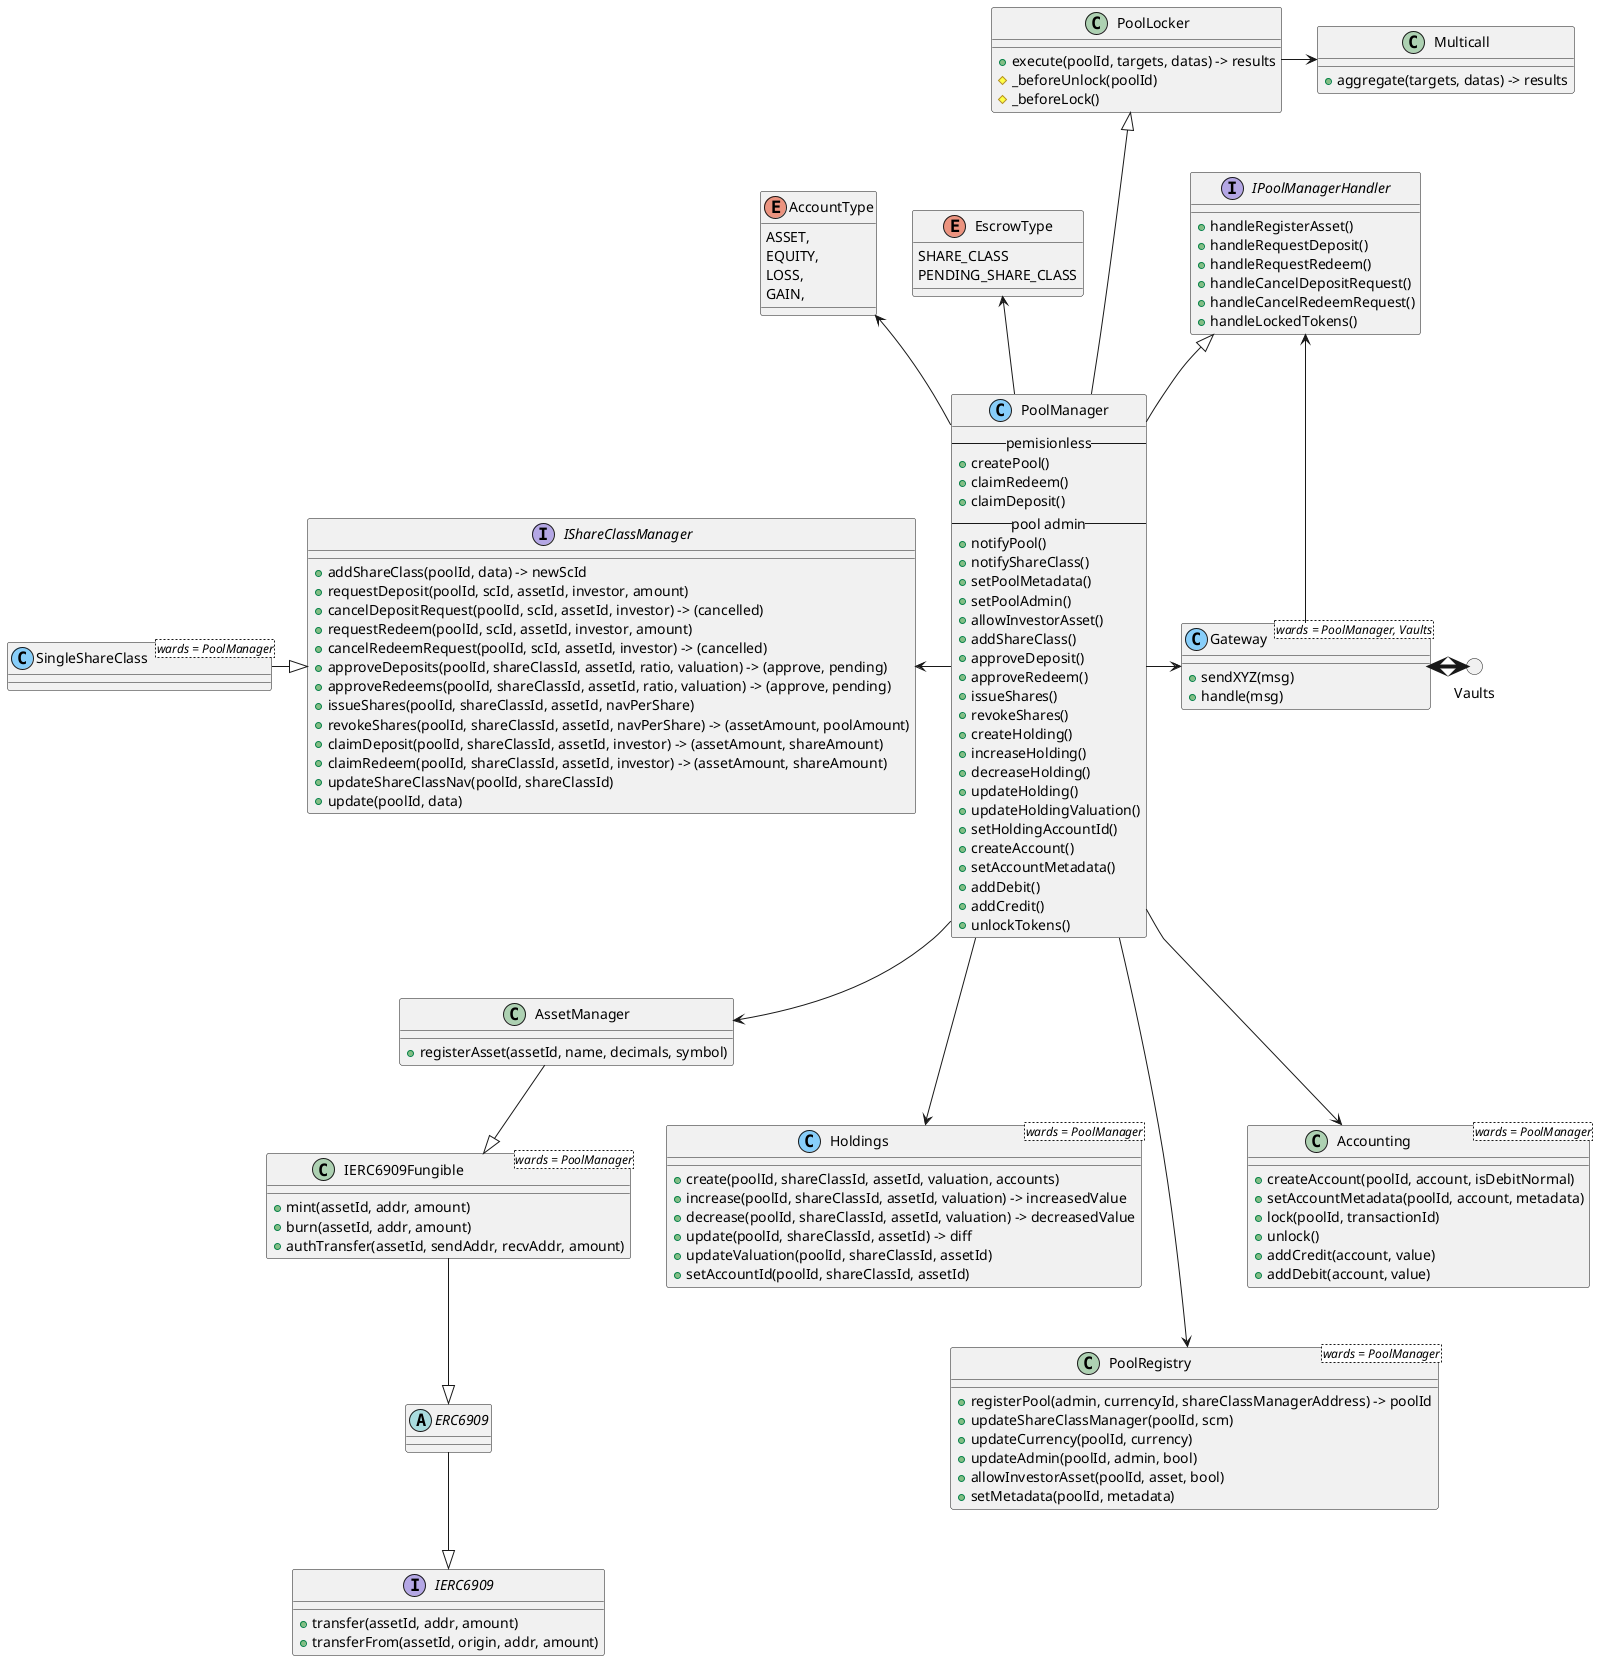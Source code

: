 @startuml
circle Vaults

interface IERC6909 {
    + transfer(assetId, addr, amount)
    + transferFrom(assetId, origin, addr, amount)
}

abstract ERC6909 { }

ERC6909 --|> IERC6909

class IERC6909Fungible<wards = PoolManager> {
    + mint(assetId, addr, amount)
    + burn(assetId, addr, amount)
    + authTransfer(assetId, sendAddr, recvAddr, amount)
}

IERC6909Fungible --|> ERC6909

class AssetManager {
    + registerAsset(assetId, name, decimals, symbol)
}

AssetManager --|> IERC6909Fungible

class Holdings<wards = PoolManager> <<(C, lightskyblue)>> {
    + create(poolId, shareClassId, assetId, valuation, accounts)
    + increase(poolId, shareClassId, assetId, valuation) -> increasedValue
    + decrease(poolId, shareClassId, assetId, valuation) -> decreasedValue
    + update(poolId, shareClassId, assetId) -> diff
    + updateValuation(poolId, shareClassId, assetId)
    + setAccountId(poolId, shareClassId, assetId)
}

class PoolRegistry<wards = PoolManager> {
    + registerPool(admin, currencyId, shareClassManagerAddress) -> poolId
    + updateShareClassManager(poolId, scm)
    + updateCurrency(poolId, currency)
    + updateAdmin(poolId, admin, bool)
    + allowInvestorAsset(poolId, asset, bool)
    + setMetadata(poolId, metadata)
}

interface IShareClassManager {
    + addShareClass(poolId, data) -> newScId
    + requestDeposit(poolId, scId, assetId, investor, amount)
    + cancelDepositRequest(poolId, scId, assetId, investor) -> (cancelled)
    + requestRedeem(poolId, scId, assetId, investor, amount)
    + cancelRedeemRequest(poolId, scId, assetId, investor) -> (cancelled)
    + approveDeposits(poolId, shareClassId, assetId, ratio, valuation) -> (approve, pending)
    + approveRedeems(poolId, shareClassId, assetId, ratio, valuation) -> (approve, pending)
    + issueShares(poolId, shareClassId, assetId, navPerShare)
    + revokeShares(poolId, shareClassId, assetId, navPerShare) -> (assetAmount, poolAmount)
    + claimDeposit(poolId, shareClassId, assetId, investor) -> (assetAmount, shareAmount)
    + claimRedeem(poolId, shareClassId, assetId, investor) -> (assetAmount, shareAmount)
    + updateShareClassNav(poolId, shareClassId)
    + update(poolId, data)
}

class SingleShareClass<wards = PoolManager> <<(C, lightskyblue)>>{ }
SingleShareClass -down|> IShareClassManager

class Accounting<wards = PoolManager> {
    + createAccount(poolId, account, isDebitNormal)
    + setAccountMetadata(poolId, account, metadata)
    + lock(poolId, transactionId)
    + unlock()
    + addCredit(account, value)
    + addDebit(account, value)
}

class Multicall {
    + aggregate(targets, datas) -> results
}

class PoolLocker {
    + execute(poolId, targets, datas) -> results
    # _beforeUnlock(poolId)
    # _beforeLock()
}

PoolLocker -right-> Multicall

enum EscrowType {
    SHARE_CLASS
    PENDING_SHARE_CLASS
}

enum AccountType {
    ASSET,
    EQUITY,
    LOSS,
    GAIN,
}

interface IPoolManagerHandler {
    + handleRegisterAsset()
    + handleRequestDeposit()
    + handleRequestRedeem()
    + handleCancelDepositRequest()
    + handleCancelRedeemRequest()
    + handleLockedTokens()
}

class PoolManager <<(C, lightskyblue)>> {
    -- pemisionless --
    + createPool()
    + claimRedeem()
    + claimDeposit()
    -- pool admin --
    + notifyPool()
    + notifyShareClass()
    + setPoolMetadata()
    + setPoolAdmin()
    + allowInvestorAsset()
    + addShareClass()
    + approveDeposit()
    + approveRedeem()
    + issueShares()
    + revokeShares()
    + createHolding()
    + increaseHolding()
    + decreaseHolding()
    + updateHolding()
    + updateHoldingValuation()
    + setHoldingAccountId()
    + createAccount()
    + setAccountMetadata()
    + addDebit()
    + addCredit()
    + unlockTokens()
}

PoolManager -up-|> IPoolManagerHandler
PoolManager -up--|> PoolLocker
PoolManager -up-> EscrowType
PoolManager -up-> AccountType
PoolManager -down---> PoolRegistry
PoolManager -left-> IShareClassManager
PoolManager -down--> Accounting
PoolManager -down-> AssetManager
PoolManager -down--> Holdings
PoolManager -right-> Gateway

class Gateway<wards = PoolManager, Vaults> <<(C, lightskyblue)>> {
    + sendXYZ(msg)
    + handle(msg)
}

Gateway <-[thickness=4]right-> Vaults
Gateway -up-> IPoolManagerHandler

@enduml
